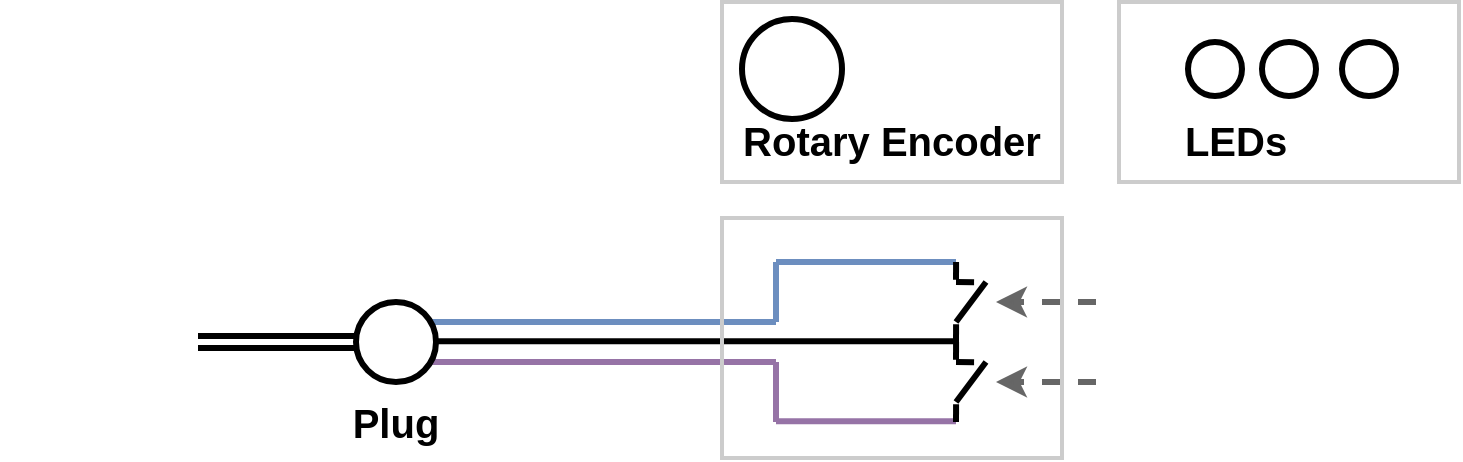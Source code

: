 <mxfile version="14.0.1" type="device"><diagram id="F_XqAAo5tNJHrr87O5bF" name="Page-1"><mxGraphModel dx="2048" dy="681" grid="1" gridSize="10" guides="1" tooltips="1" connect="1" arrows="1" fold="1" page="1" pageScale="1" pageWidth="827" pageHeight="1169" math="0" shadow="0"><root><mxCell id="0"/><mxCell id="1" parent="0"/><mxCell id="nE3ApHQBlMIwZmr2AI9W-31" value="&lt;b&gt;&lt;font style=&quot;font-size: 20px&quot;&gt;Rotary Encoder&lt;/font&gt;&lt;/b&gt;" style="text;html=1;strokeColor=none;fillColor=none;align=center;verticalAlign=middle;whiteSpace=wrap;rounded=0;" vertex="1" parent="1"><mxGeometry x="180" y="449" width="170" height="20" as="geometry"/></mxCell><mxCell id="nE3ApHQBlMIwZmr2AI9W-86" value="" style="ellipse;whiteSpace=wrap;html=1;aspect=fixed;strokeWidth=3;" vertex="1" parent="1"><mxGeometry x="413" y="410" width="27" height="27" as="geometry"/></mxCell><mxCell id="nE3ApHQBlMIwZmr2AI9W-91" value="" style="rounded=0;whiteSpace=wrap;html=1;strokeWidth=2;fillColor=none;strokeColor=#CCCCCC;" vertex="1" parent="1"><mxGeometry x="378.5" y="390" width="170" height="90" as="geometry"/></mxCell><mxCell id="nE3ApHQBlMIwZmr2AI9W-92" value="" style="ellipse;whiteSpace=wrap;html=1;aspect=fixed;strokeWidth=3;" vertex="1" parent="1"><mxGeometry x="450" y="410" width="27" height="27" as="geometry"/></mxCell><mxCell id="nE3ApHQBlMIwZmr2AI9W-93" value="" style="ellipse;whiteSpace=wrap;html=1;aspect=fixed;strokeWidth=3;" vertex="1" parent="1"><mxGeometry x="490" y="410" width="27" height="27" as="geometry"/></mxCell><mxCell id="nE3ApHQBlMIwZmr2AI9W-95" value="" style="rounded=0;whiteSpace=wrap;html=1;strokeWidth=2;fillColor=none;strokeColor=#CCCCCC;" vertex="1" parent="1"><mxGeometry x="180" y="390" width="170" height="90" as="geometry"/></mxCell><mxCell id="nE3ApHQBlMIwZmr2AI9W-96" value="" style="ellipse;whiteSpace=wrap;html=1;aspect=fixed;strokeWidth=3;" vertex="1" parent="1"><mxGeometry x="190" y="398.5" width="50" height="50" as="geometry"/></mxCell><mxCell id="nE3ApHQBlMIwZmr2AI9W-97" value="&lt;b&gt;&lt;font style=&quot;font-size: 20px&quot;&gt;LEDs&lt;/font&gt;&lt;/b&gt;" style="text;html=1;strokeColor=none;fillColor=none;align=center;verticalAlign=middle;whiteSpace=wrap;rounded=0;" vertex="1" parent="1"><mxGeometry x="367" y="449" width="140" height="20" as="geometry"/></mxCell><mxCell id="nE3ApHQBlMIwZmr2AI9W-98" value="&lt;b&gt;&lt;font style=&quot;font-size: 20px&quot;&gt;Plug&lt;/font&gt;&lt;/b&gt;" style="text;html=1;strokeColor=none;fillColor=none;align=center;verticalAlign=middle;whiteSpace=wrap;rounded=0;" vertex="1" parent="1"><mxGeometry x="-53" y="590" width="140" height="20" as="geometry"/></mxCell><mxCell id="nE3ApHQBlMIwZmr2AI9W-99" value="" style="endArrow=none;html=1;strokeColor=#000000;strokeWidth=3;" edge="1" parent="1"><mxGeometry width="50" height="50" relative="1" as="geometry"><mxPoint x="27" y="559.58" as="sourcePoint"/><mxPoint x="297" y="559.58" as="targetPoint"/></mxGeometry></mxCell><mxCell id="nE3ApHQBlMIwZmr2AI9W-100" value="" style="endArrow=none;html=1;strokeColor=#9673a6;strokeWidth=3;fillColor=#e1d5e7;" edge="1" parent="1"><mxGeometry width="50" height="50" relative="1" as="geometry"><mxPoint x="27" y="570.0" as="sourcePoint"/><mxPoint x="207" y="570" as="targetPoint"/></mxGeometry></mxCell><mxCell id="nE3ApHQBlMIwZmr2AI9W-101" value="" style="endArrow=none;html=1;strokeColor=#6c8ebf;strokeWidth=3;fillColor=#dae8fc;" edge="1" parent="1"><mxGeometry width="50" height="50" relative="1" as="geometry"><mxPoint x="27" y="550.0" as="sourcePoint"/><mxPoint x="207" y="550" as="targetPoint"/></mxGeometry></mxCell><mxCell id="nE3ApHQBlMIwZmr2AI9W-102" value="" style="endArrow=none;html=1;strokeColor=#6c8ebf;strokeWidth=3;fillColor=#dae8fc;" edge="1" parent="1"><mxGeometry width="50" height="50" relative="1" as="geometry"><mxPoint x="207" y="520.0" as="sourcePoint"/><mxPoint x="297" y="520" as="targetPoint"/></mxGeometry></mxCell><mxCell id="nE3ApHQBlMIwZmr2AI9W-103" value="" style="endArrow=none;html=1;strokeColor=#6c8ebf;strokeWidth=3;fillColor=#dae8fc;" edge="1" parent="1"><mxGeometry width="50" height="50" relative="1" as="geometry"><mxPoint x="207" y="520" as="sourcePoint"/><mxPoint x="207" y="550" as="targetPoint"/></mxGeometry></mxCell><mxCell id="nE3ApHQBlMIwZmr2AI9W-104" value="" style="endArrow=none;html=1;strokeColor=#9673a6;strokeWidth=3;fillColor=#e1d5e7;" edge="1" parent="1"><mxGeometry width="50" height="50" relative="1" as="geometry"><mxPoint x="207" y="570.0" as="sourcePoint"/><mxPoint x="207" y="600.0" as="targetPoint"/><Array as="points"><mxPoint x="207" y="600"/></Array></mxGeometry></mxCell><mxCell id="nE3ApHQBlMIwZmr2AI9W-105" value="" style="endArrow=none;html=1;strokeColor=#9673a6;strokeWidth=3;fillColor=#e1d5e7;" edge="1" parent="1"><mxGeometry width="50" height="50" relative="1" as="geometry"><mxPoint x="207" y="599.6" as="sourcePoint"/><mxPoint x="297" y="599.6" as="targetPoint"/></mxGeometry></mxCell><mxCell id="nE3ApHQBlMIwZmr2AI9W-106" value="" style="endArrow=none;html=1;strokeColor=#000000;strokeWidth=3;exitX=0.262;exitY=0.441;exitDx=0;exitDy=0;exitPerimeter=0;" edge="1" parent="1"><mxGeometry width="50" height="50" relative="1" as="geometry"><mxPoint x="297.04" y="591.12" as="sourcePoint"/><mxPoint x="297" y="600" as="targetPoint"/></mxGeometry></mxCell><mxCell id="nE3ApHQBlMIwZmr2AI9W-107" value="" style="endArrow=none;html=1;strokeColor=#000000;strokeWidth=3;exitX=0.262;exitY=0.441;exitDx=0;exitDy=0;exitPerimeter=0;" edge="1" parent="1"><mxGeometry width="50" height="50" relative="1" as="geometry"><mxPoint x="297.04" y="560.0" as="sourcePoint"/><mxPoint x="297" y="568.88" as="targetPoint"/></mxGeometry></mxCell><mxCell id="nE3ApHQBlMIwZmr2AI9W-108" value="" style="endArrow=none;html=1;strokeColor=#000000;strokeWidth=3;exitX=0.262;exitY=0.441;exitDx=0;exitDy=0;exitPerimeter=0;entryX=0.288;entryY=0.531;entryDx=0;entryDy=0;entryPerimeter=0;" edge="1" parent="1"><mxGeometry width="50" height="50" relative="1" as="geometry"><mxPoint x="306.04" y="570.08" as="sourcePoint"/><mxPoint x="297" y="570.0" as="targetPoint"/></mxGeometry></mxCell><mxCell id="nE3ApHQBlMIwZmr2AI9W-109" value="" style="endArrow=none;html=1;strokeColor=#000000;strokeWidth=3;" edge="1" parent="1"><mxGeometry width="50" height="50" relative="1" as="geometry"><mxPoint x="312" y="570" as="sourcePoint"/><mxPoint x="297" y="590" as="targetPoint"/></mxGeometry></mxCell><mxCell id="nE3ApHQBlMIwZmr2AI9W-110" value="" style="endArrow=classic;html=1;strokeColor=#666666;strokeWidth=3;dashed=1;fillColor=#f5f5f5;" edge="1" parent="1"><mxGeometry width="50" height="50" relative="1" as="geometry"><mxPoint x="367" y="580" as="sourcePoint"/><mxPoint x="317" y="580" as="targetPoint"/></mxGeometry></mxCell><mxCell id="nE3ApHQBlMIwZmr2AI9W-111" value="" style="endArrow=none;html=1;strokeColor=#000000;strokeWidth=3;exitX=0.262;exitY=0.441;exitDx=0;exitDy=0;exitPerimeter=0;" edge="1" parent="1"><mxGeometry width="50" height="50" relative="1" as="geometry"><mxPoint x="297.04" y="551.12" as="sourcePoint"/><mxPoint x="297" y="560" as="targetPoint"/></mxGeometry></mxCell><mxCell id="nE3ApHQBlMIwZmr2AI9W-112" value="" style="endArrow=none;html=1;strokeColor=#000000;strokeWidth=3;exitX=0.262;exitY=0.441;exitDx=0;exitDy=0;exitPerimeter=0;" edge="1" parent="1"><mxGeometry width="50" height="50" relative="1" as="geometry"><mxPoint x="297.04" y="520.0" as="sourcePoint"/><mxPoint x="297" y="528.88" as="targetPoint"/></mxGeometry></mxCell><mxCell id="nE3ApHQBlMIwZmr2AI9W-113" value="" style="endArrow=none;html=1;strokeColor=#000000;strokeWidth=3;exitX=0.262;exitY=0.441;exitDx=0;exitDy=0;exitPerimeter=0;entryX=0.288;entryY=0.531;entryDx=0;entryDy=0;entryPerimeter=0;" edge="1" parent="1"><mxGeometry width="50" height="50" relative="1" as="geometry"><mxPoint x="306.04" y="530.08" as="sourcePoint"/><mxPoint x="297" y="530" as="targetPoint"/></mxGeometry></mxCell><mxCell id="nE3ApHQBlMIwZmr2AI9W-114" value="" style="endArrow=none;html=1;strokeColor=#000000;strokeWidth=3;" edge="1" parent="1"><mxGeometry width="50" height="50" relative="1" as="geometry"><mxPoint x="312" y="530" as="sourcePoint"/><mxPoint x="297" y="550" as="targetPoint"/></mxGeometry></mxCell><mxCell id="nE3ApHQBlMIwZmr2AI9W-115" value="" style="endArrow=classic;html=1;strokeColor=#666666;strokeWidth=3;dashed=1;fillColor=#f5f5f5;" edge="1" parent="1"><mxGeometry width="50" height="50" relative="1" as="geometry"><mxPoint x="367" y="540" as="sourcePoint"/><mxPoint x="317" y="540" as="targetPoint"/></mxGeometry></mxCell><mxCell id="nE3ApHQBlMIwZmr2AI9W-116" value="" style="ellipse;whiteSpace=wrap;html=1;aspect=fixed;strokeWidth=3;" vertex="1" parent="1"><mxGeometry x="-3" y="540" width="40" height="40" as="geometry"/></mxCell><mxCell id="nE3ApHQBlMIwZmr2AI9W-117" value="" style="shape=image;html=1;verticalAlign=top;verticalLabelPosition=bottom;labelBackgroundColor=#ffffff;imageAspect=0;aspect=fixed;image=https://cdn3.iconfinder.com/data/icons/mini-icon-set-general-office/91/General_-_Office_60-128.png;strokeWidth=3;fillColor=none;" vertex="1" parent="1"><mxGeometry x="-181" y="490" width="128" height="128" as="geometry"/></mxCell><mxCell id="nE3ApHQBlMIwZmr2AI9W-118" value="" style="shape=link;html=1;startArrow=classic;startFill=1;endArrow=none;endFill=0;targetPerimeterSpacing=13;strokeColor=#000000;strokeWidth=3;exitX=0;exitY=0.5;exitDx=0;exitDy=0;" edge="1" parent="1" source="nE3ApHQBlMIwZmr2AI9W-116"><mxGeometry width="100" relative="1" as="geometry"><mxPoint x="-23" y="640" as="sourcePoint"/><mxPoint x="-82" y="560" as="targetPoint"/></mxGeometry></mxCell><mxCell id="nE3ApHQBlMIwZmr2AI9W-119" value="" style="rounded=0;whiteSpace=wrap;html=1;strokeWidth=2;fillColor=none;strokeColor=#CCCCCC;" vertex="1" parent="1"><mxGeometry x="180" y="498" width="170" height="120" as="geometry"/></mxCell></root></mxGraphModel></diagram></mxfile>
